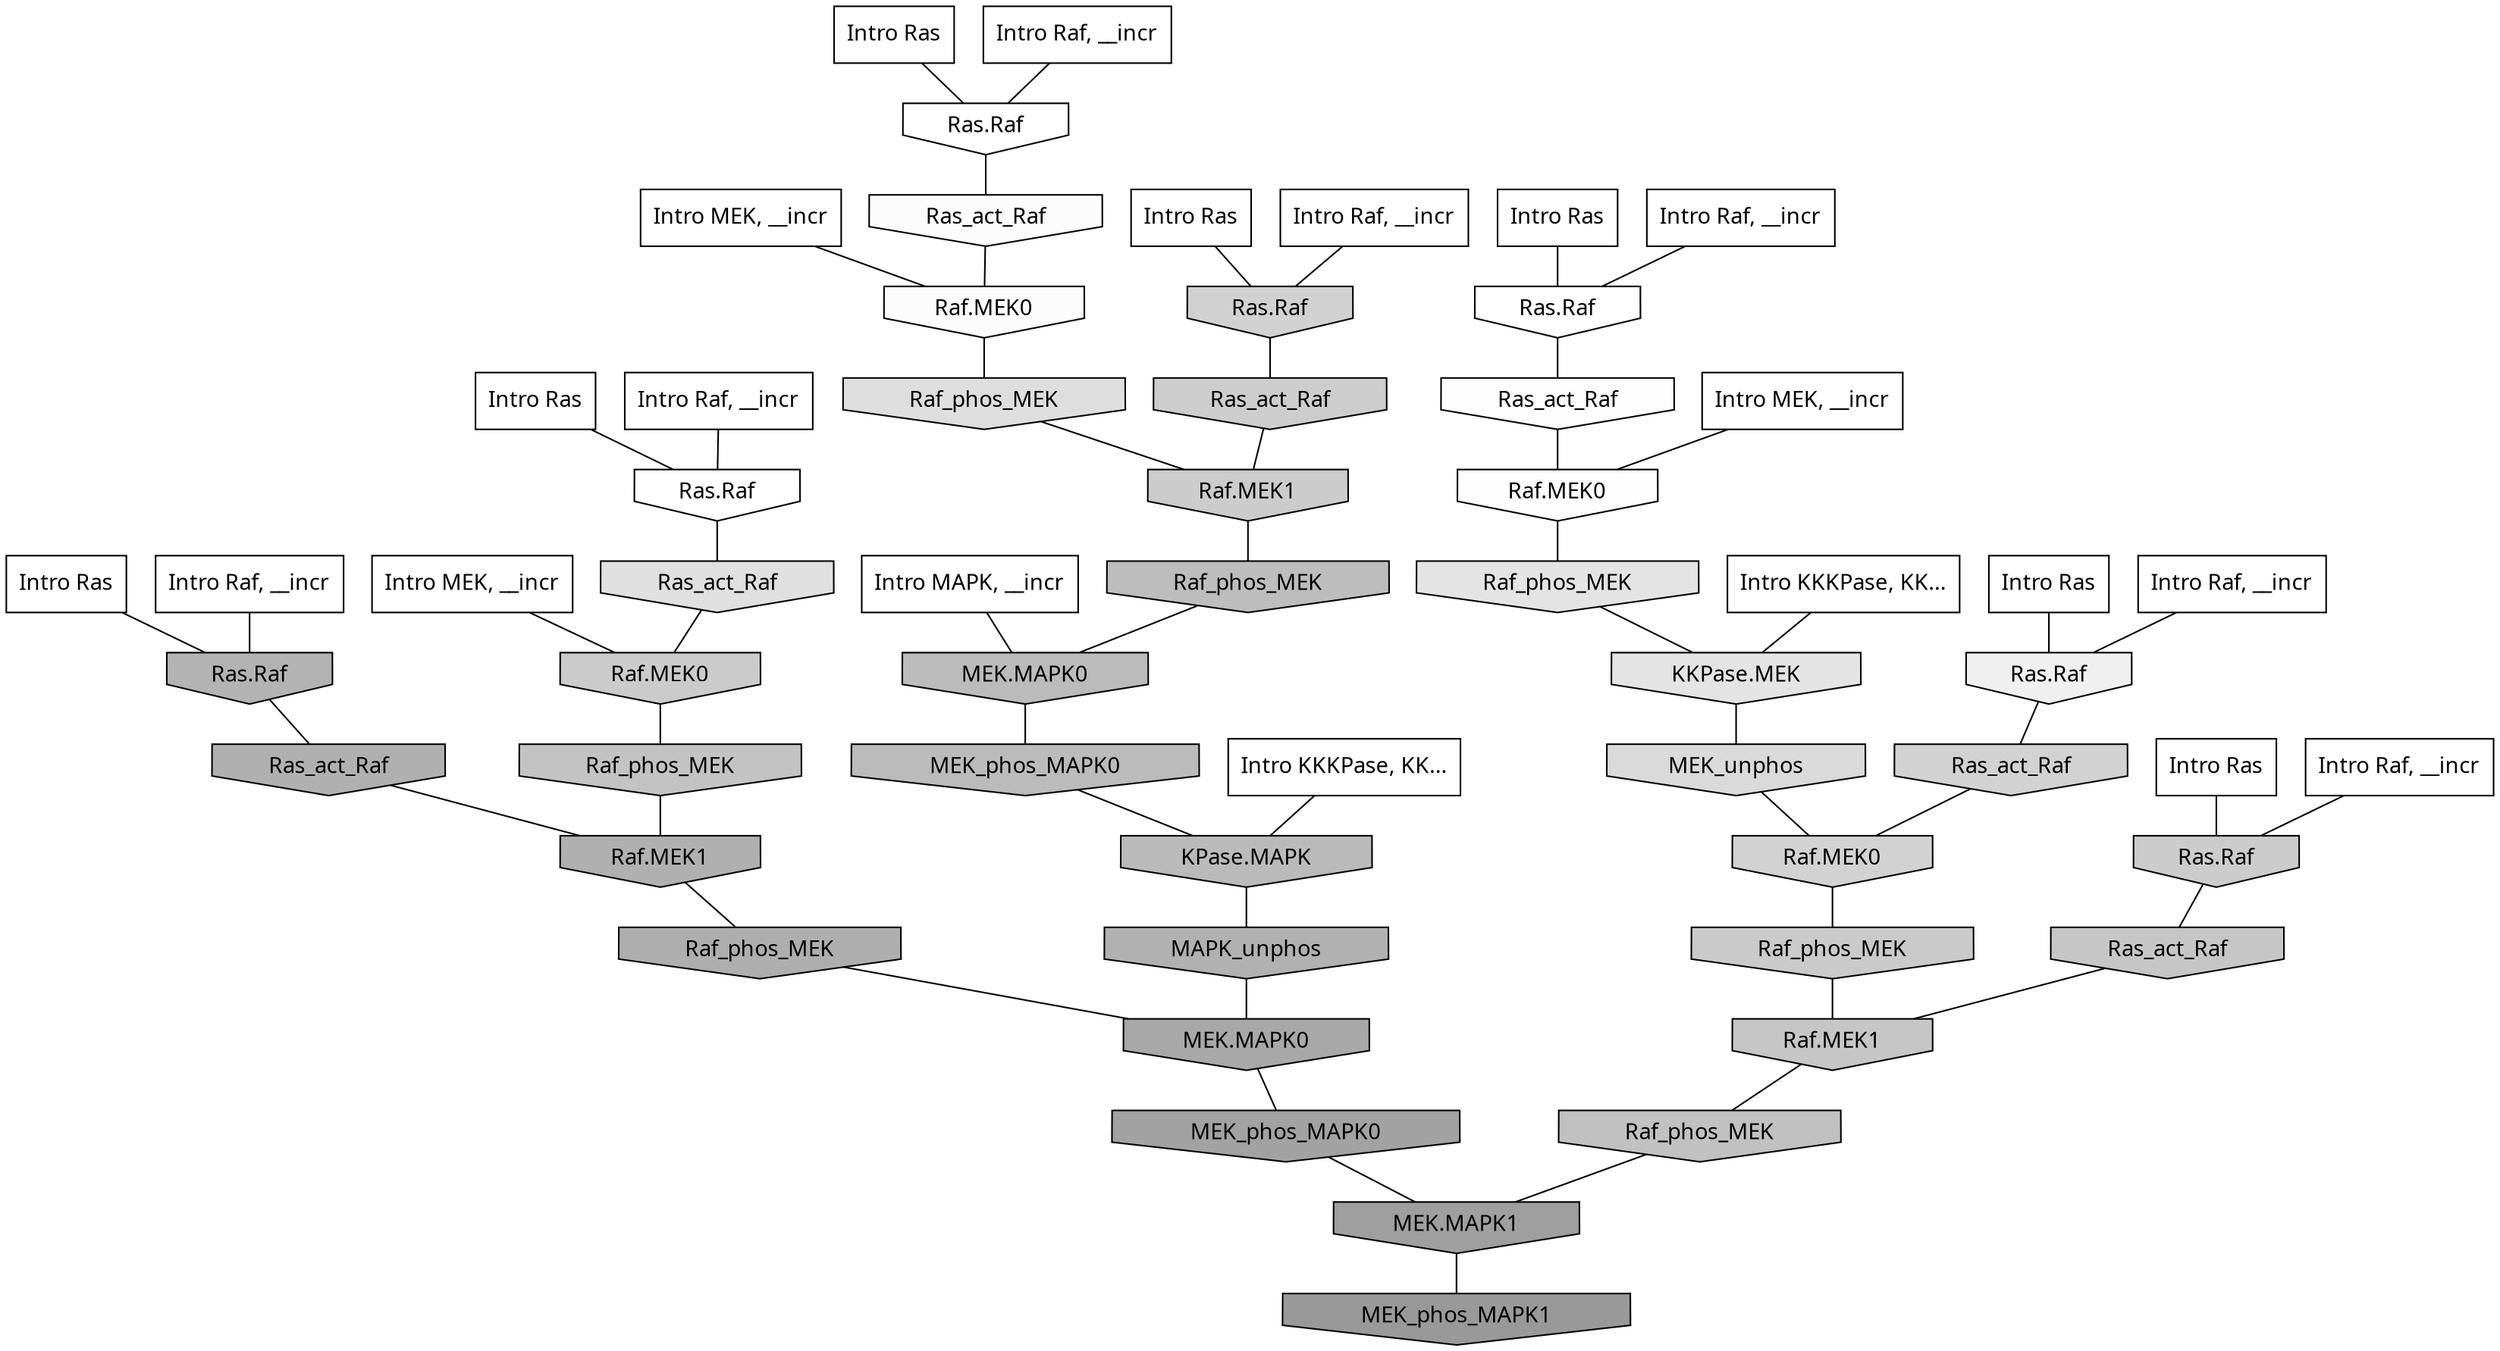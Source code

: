 digraph G{
  rankdir="TB";
  ranksep=0.30;
  node [fontname="CMU Serif"];
  edge [fontname="CMU Serif"];
  
  6 [label="Intro Ras", shape=rectangle, style=filled, fillcolor="0.000 0.000 1.000"]
  
  19 [label="Intro Ras", shape=rectangle, style=filled, fillcolor="0.000 0.000 1.000"]
  
  36 [label="Intro Ras", shape=rectangle, style=filled, fillcolor="0.000 0.000 1.000"]
  
  49 [label="Intro Ras", shape=rectangle, style=filled, fillcolor="0.000 0.000 1.000"]
  
  54 [label="Intro Ras", shape=rectangle, style=filled, fillcolor="0.000 0.000 1.000"]
  
  79 [label="Intro Ras", shape=rectangle, style=filled, fillcolor="0.000 0.000 1.000"]
  
  90 [label="Intro Ras", shape=rectangle, style=filled, fillcolor="0.000 0.000 1.000"]
  
  112 [label="Intro Raf, __incr", shape=rectangle, style=filled, fillcolor="0.000 0.000 1.000"]
  
  159 [label="Intro Raf, __incr", shape=rectangle, style=filled, fillcolor="0.000 0.000 1.000"]
  
  465 [label="Intro Raf, __incr", shape=rectangle, style=filled, fillcolor="0.000 0.000 1.000"]
  
  638 [label="Intro Raf, __incr", shape=rectangle, style=filled, fillcolor="0.000 0.000 1.000"]
  
  678 [label="Intro Raf, __incr", shape=rectangle, style=filled, fillcolor="0.000 0.000 1.000"]
  
  911 [label="Intro Raf, __incr", shape=rectangle, style=filled, fillcolor="0.000 0.000 1.000"]
  
  971 [label="Intro Raf, __incr", shape=rectangle, style=filled, fillcolor="0.000 0.000 1.000"]
  
  1223 [label="Intro MEK, __incr", shape=rectangle, style=filled, fillcolor="0.000 0.000 1.000"]
  
  1682 [label="Intro MEK, __incr", shape=rectangle, style=filled, fillcolor="0.000 0.000 1.000"]
  
  1812 [label="Intro MEK, __incr", shape=rectangle, style=filled, fillcolor="0.000 0.000 1.000"]
  
  2533 [label="Intro MAPK, __incr", shape=rectangle, style=filled, fillcolor="0.000 0.000 1.000"]
  
  3118 [label="Intro KKKPase, KK...", shape=rectangle, style=filled, fillcolor="0.000 0.000 1.000"]
  
  3141 [label="Intro KKKPase, KK...", shape=rectangle, style=filled, fillcolor="0.000 0.000 1.000"]
  
  3218 [label="Ras.Raf", shape=invhouse, style=filled, fillcolor="0.000 0.000 1.000"]
  
  3237 [label="Ras.Raf", shape=invhouse, style=filled, fillcolor="0.000 0.000 1.000"]
  
  3262 [label="Ras.Raf", shape=invhouse, style=filled, fillcolor="0.000 0.000 1.000"]
  
  3360 [label="Ras_act_Raf", shape=invhouse, style=filled, fillcolor="0.000 0.000 0.992"]
  
  3362 [label="Raf.MEK0", shape=invhouse, style=filled, fillcolor="0.000 0.000 0.992"]
  
  3416 [label="Ras_act_Raf", shape=invhouse, style=filled, fillcolor="0.000 0.000 0.985"]
  
  3418 [label="Raf.MEK0", shape=invhouse, style=filled, fillcolor="0.000 0.000 0.985"]
  
  3830 [label="Ras.Raf", shape=invhouse, style=filled, fillcolor="0.000 0.000 0.939"]
  
  4529 [label="Raf_phos_MEK", shape=invhouse, style=filled, fillcolor="0.000 0.000 0.894"]
  
  4572 [label="KKPase.MEK", shape=invhouse, style=filled, fillcolor="0.000 0.000 0.891"]
  
  4841 [label="Ras_act_Raf", shape=invhouse, style=filled, fillcolor="0.000 0.000 0.877"]
  
  4981 [label="Raf_phos_MEK", shape=invhouse, style=filled, fillcolor="0.000 0.000 0.868"]
  
  5251 [label="MEK_unphos", shape=invhouse, style=filled, fillcolor="0.000 0.000 0.852"]
  
  5829 [label="Ras_act_Raf", shape=invhouse, style=filled, fillcolor="0.000 0.000 0.822"]
  
  5832 [label="Raf.MEK0", shape=invhouse, style=filled, fillcolor="0.000 0.000 0.822"]
  
  5869 [label="Ras.Raf", shape=invhouse, style=filled, fillcolor="0.000 0.000 0.820"]
  
  6215 [label="Ras_act_Raf", shape=invhouse, style=filled, fillcolor="0.000 0.000 0.803"]
  
  6304 [label="Raf.MEK1", shape=invhouse, style=filled, fillcolor="0.000 0.000 0.799"]
  
  6345 [label="Ras.Raf", shape=invhouse, style=filled, fillcolor="0.000 0.000 0.798"]
  
  6467 [label="Raf.MEK0", shape=invhouse, style=filled, fillcolor="0.000 0.000 0.793"]
  
  6485 [label="Raf_phos_MEK", shape=invhouse, style=filled, fillcolor="0.000 0.000 0.792"]
  
  6921 [label="Ras_act_Raf", shape=invhouse, style=filled, fillcolor="0.000 0.000 0.777"]
  
  6925 [label="Raf.MEK1", shape=invhouse, style=filled, fillcolor="0.000 0.000 0.776"]
  
  7330 [label="Raf_phos_MEK", shape=invhouse, style=filled, fillcolor="0.000 0.000 0.764"]
  
  7592 [label="Raf_phos_MEK", shape=invhouse, style=filled, fillcolor="0.000 0.000 0.756"]
  
  8202 [label="Raf_phos_MEK", shape=invhouse, style=filled, fillcolor="0.000 0.000 0.739"]
  
  8376 [label="MEK.MAPK0", shape=invhouse, style=filled, fillcolor="0.000 0.000 0.733"]
  
  8451 [label="MEK_phos_MAPK0", shape=invhouse, style=filled, fillcolor="0.000 0.000 0.731"]
  
  8525 [label="KPase.MAPK", shape=invhouse, style=filled, fillcolor="0.000 0.000 0.729"]
  
  9555 [label="Ras.Raf", shape=invhouse, style=filled, fillcolor="0.000 0.000 0.703"]
  
  9937 [label="MAPK_unphos", shape=invhouse, style=filled, fillcolor="0.000 0.000 0.695"]
  
  10094 [label="Ras_act_Raf", shape=invhouse, style=filled, fillcolor="0.000 0.000 0.691"]
  
  10104 [label="Raf.MEK1", shape=invhouse, style=filled, fillcolor="0.000 0.000 0.691"]
  
  10523 [label="Raf_phos_MEK", shape=invhouse, style=filled, fillcolor="0.000 0.000 0.683"]
  
  11810 [label="MEK.MAPK0", shape=invhouse, style=filled, fillcolor="0.000 0.000 0.659"]
  
  13288 [label="MEK_phos_MAPK0", shape=invhouse, style=filled, fillcolor="0.000 0.000 0.636"]
  
  14343 [label="MEK.MAPK1", shape=invhouse, style=filled, fillcolor="0.000 0.000 0.622"]
  
  15790 [label="MEK_phos_MAPK1", shape=invhouse, style=filled, fillcolor="0.000 0.000 0.600"]
  
  
  14343 -> 15790 [dir=none, color="0.000 0.000 0.000"] 
  13288 -> 14343 [dir=none, color="0.000 0.000 0.000"] 
  11810 -> 13288 [dir=none, color="0.000 0.000 0.000"] 
  10523 -> 11810 [dir=none, color="0.000 0.000 0.000"] 
  10104 -> 10523 [dir=none, color="0.000 0.000 0.000"] 
  10094 -> 10104 [dir=none, color="0.000 0.000 0.000"] 
  9937 -> 11810 [dir=none, color="0.000 0.000 0.000"] 
  9555 -> 10094 [dir=none, color="0.000 0.000 0.000"] 
  8525 -> 9937 [dir=none, color="0.000 0.000 0.000"] 
  8451 -> 8525 [dir=none, color="0.000 0.000 0.000"] 
  8376 -> 8451 [dir=none, color="0.000 0.000 0.000"] 
  8202 -> 8376 [dir=none, color="0.000 0.000 0.000"] 
  7592 -> 14343 [dir=none, color="0.000 0.000 0.000"] 
  7330 -> 10104 [dir=none, color="0.000 0.000 0.000"] 
  6925 -> 7592 [dir=none, color="0.000 0.000 0.000"] 
  6921 -> 6925 [dir=none, color="0.000 0.000 0.000"] 
  6485 -> 6925 [dir=none, color="0.000 0.000 0.000"] 
  6467 -> 7330 [dir=none, color="0.000 0.000 0.000"] 
  6345 -> 6921 [dir=none, color="0.000 0.000 0.000"] 
  6304 -> 8202 [dir=none, color="0.000 0.000 0.000"] 
  6215 -> 6304 [dir=none, color="0.000 0.000 0.000"] 
  5869 -> 6215 [dir=none, color="0.000 0.000 0.000"] 
  5832 -> 6485 [dir=none, color="0.000 0.000 0.000"] 
  5829 -> 5832 [dir=none, color="0.000 0.000 0.000"] 
  5251 -> 5832 [dir=none, color="0.000 0.000 0.000"] 
  4981 -> 6304 [dir=none, color="0.000 0.000 0.000"] 
  4841 -> 6467 [dir=none, color="0.000 0.000 0.000"] 
  4572 -> 5251 [dir=none, color="0.000 0.000 0.000"] 
  4529 -> 4572 [dir=none, color="0.000 0.000 0.000"] 
  3830 -> 5829 [dir=none, color="0.000 0.000 0.000"] 
  3418 -> 4981 [dir=none, color="0.000 0.000 0.000"] 
  3416 -> 3418 [dir=none, color="0.000 0.000 0.000"] 
  3362 -> 4529 [dir=none, color="0.000 0.000 0.000"] 
  3360 -> 3362 [dir=none, color="0.000 0.000 0.000"] 
  3262 -> 3416 [dir=none, color="0.000 0.000 0.000"] 
  3237 -> 3360 [dir=none, color="0.000 0.000 0.000"] 
  3218 -> 4841 [dir=none, color="0.000 0.000 0.000"] 
  3141 -> 8525 [dir=none, color="0.000 0.000 0.000"] 
  3118 -> 4572 [dir=none, color="0.000 0.000 0.000"] 
  2533 -> 8376 [dir=none, color="0.000 0.000 0.000"] 
  1812 -> 6467 [dir=none, color="0.000 0.000 0.000"] 
  1682 -> 3362 [dir=none, color="0.000 0.000 0.000"] 
  1223 -> 3418 [dir=none, color="0.000 0.000 0.000"] 
  971 -> 3830 [dir=none, color="0.000 0.000 0.000"] 
  911 -> 5869 [dir=none, color="0.000 0.000 0.000"] 
  678 -> 3237 [dir=none, color="0.000 0.000 0.000"] 
  638 -> 3218 [dir=none, color="0.000 0.000 0.000"] 
  465 -> 9555 [dir=none, color="0.000 0.000 0.000"] 
  159 -> 6345 [dir=none, color="0.000 0.000 0.000"] 
  112 -> 3262 [dir=none, color="0.000 0.000 0.000"] 
  90 -> 9555 [dir=none, color="0.000 0.000 0.000"] 
  79 -> 3830 [dir=none, color="0.000 0.000 0.000"] 
  54 -> 3218 [dir=none, color="0.000 0.000 0.000"] 
  49 -> 5869 [dir=none, color="0.000 0.000 0.000"] 
  36 -> 6345 [dir=none, color="0.000 0.000 0.000"] 
  19 -> 3262 [dir=none, color="0.000 0.000 0.000"] 
  6 -> 3237 [dir=none, color="0.000 0.000 0.000"] 
  
  }
